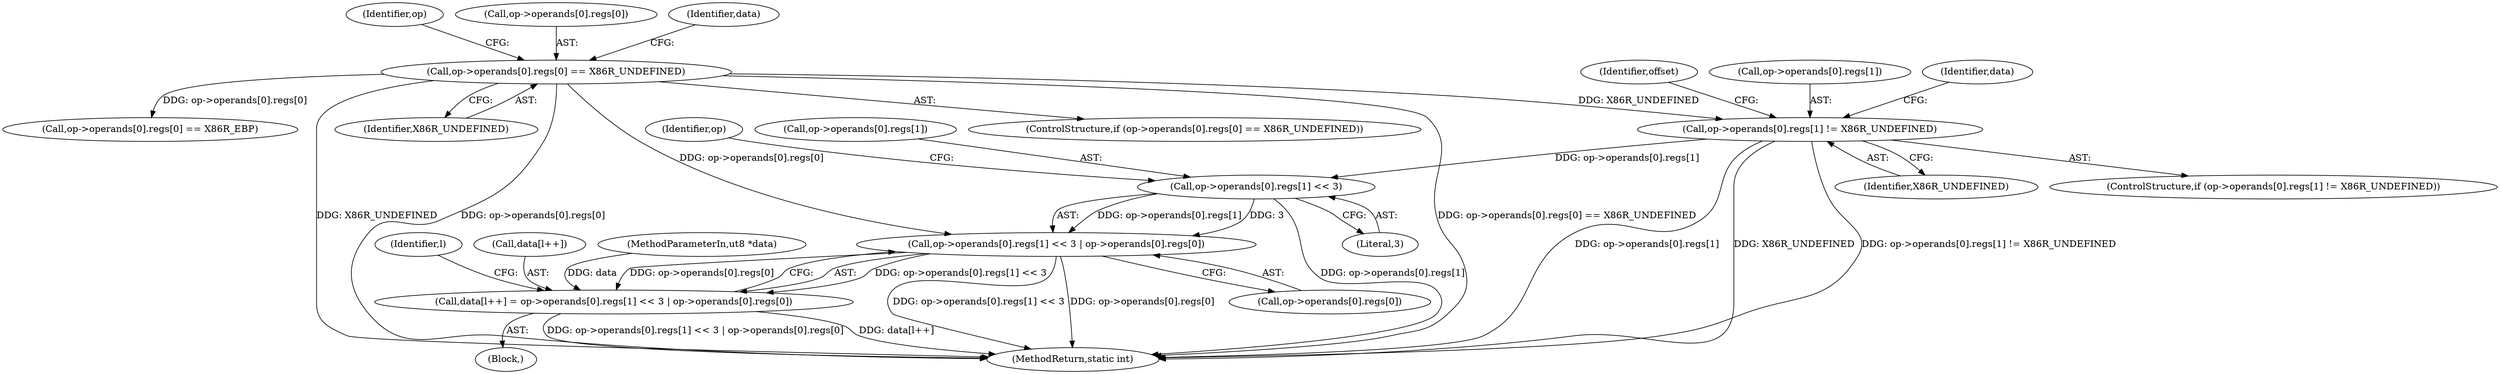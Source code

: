 digraph "0_radare2_f17bfd9f1da05f30f23a4dd05e9d2363e1406948@API" {
"1001846" [label="(Call,op->operands[0].regs[1] << 3 | op->operands[0].regs[0])"];
"1001847" [label="(Call,op->operands[0].regs[1] << 3)"];
"1001813" [label="(Call,op->operands[0].regs[1] != X86R_UNDEFINED)"];
"1001741" [label="(Call,op->operands[0].regs[0] == X86R_UNDEFINED)"];
"1001841" [label="(Call,data[l++] = op->operands[0].regs[1] << 3 | op->operands[0].regs[0])"];
"1001806" [label="(Identifier,op)"];
"1001740" [label="(ControlStructure,if (op->operands[0].regs[0] == X86R_UNDEFINED))"];
"1001886" [label="(Call,op->operands[0].regs[0] == X86R_EBP)"];
"1001824" [label="(Block,)"];
"1001823" [label="(Identifier,X86R_UNDEFINED)"];
"1001842" [label="(Call,data[l++])"];
"1001857" [label="(Literal,3)"];
"1001813" [label="(Call,op->operands[0].regs[1] != X86R_UNDEFINED)"];
"1000104" [label="(MethodParameterIn,ut8 *data)"];
"1001847" [label="(Call,op->operands[0].regs[1] << 3)"];
"1001741" [label="(Call,op->operands[0].regs[0] == X86R_UNDEFINED)"];
"1001870" [label="(Identifier,offset)"];
"1001858" [label="(Call,op->operands[0].regs[0])"];
"1001846" [label="(Call,op->operands[0].regs[1] << 3 | op->operands[0].regs[0])"];
"1001751" [label="(Identifier,X86R_UNDEFINED)"];
"1003220" [label="(MethodReturn,static int)"];
"1001862" [label="(Identifier,op)"];
"1001841" [label="(Call,data[l++] = op->operands[0].regs[1] << 3 | op->operands[0].regs[0])"];
"1001742" [label="(Call,op->operands[0].regs[0])"];
"1001812" [label="(ControlStructure,if (op->operands[0].regs[1] != X86R_UNDEFINED))"];
"1001868" [label="(Identifier,l)"];
"1001814" [label="(Call,op->operands[0].regs[1])"];
"1001755" [label="(Identifier,data)"];
"1001827" [label="(Identifier,data)"];
"1001848" [label="(Call,op->operands[0].regs[1])"];
"1001846" -> "1001841"  [label="AST: "];
"1001846" -> "1001858"  [label="CFG: "];
"1001847" -> "1001846"  [label="AST: "];
"1001858" -> "1001846"  [label="AST: "];
"1001841" -> "1001846"  [label="CFG: "];
"1001846" -> "1003220"  [label="DDG: op->operands[0].regs[0]"];
"1001846" -> "1003220"  [label="DDG: op->operands[0].regs[1] << 3"];
"1001846" -> "1001841"  [label="DDG: op->operands[0].regs[1] << 3"];
"1001846" -> "1001841"  [label="DDG: op->operands[0].regs[0]"];
"1001847" -> "1001846"  [label="DDG: op->operands[0].regs[1]"];
"1001847" -> "1001846"  [label="DDG: 3"];
"1001741" -> "1001846"  [label="DDG: op->operands[0].regs[0]"];
"1001847" -> "1001857"  [label="CFG: "];
"1001848" -> "1001847"  [label="AST: "];
"1001857" -> "1001847"  [label="AST: "];
"1001862" -> "1001847"  [label="CFG: "];
"1001847" -> "1003220"  [label="DDG: op->operands[0].regs[1]"];
"1001813" -> "1001847"  [label="DDG: op->operands[0].regs[1]"];
"1001813" -> "1001812"  [label="AST: "];
"1001813" -> "1001823"  [label="CFG: "];
"1001814" -> "1001813"  [label="AST: "];
"1001823" -> "1001813"  [label="AST: "];
"1001827" -> "1001813"  [label="CFG: "];
"1001870" -> "1001813"  [label="CFG: "];
"1001813" -> "1003220"  [label="DDG: X86R_UNDEFINED"];
"1001813" -> "1003220"  [label="DDG: op->operands[0].regs[1] != X86R_UNDEFINED"];
"1001813" -> "1003220"  [label="DDG: op->operands[0].regs[1]"];
"1001741" -> "1001813"  [label="DDG: X86R_UNDEFINED"];
"1001741" -> "1001740"  [label="AST: "];
"1001741" -> "1001751"  [label="CFG: "];
"1001742" -> "1001741"  [label="AST: "];
"1001751" -> "1001741"  [label="AST: "];
"1001755" -> "1001741"  [label="CFG: "];
"1001806" -> "1001741"  [label="CFG: "];
"1001741" -> "1003220"  [label="DDG: X86R_UNDEFINED"];
"1001741" -> "1003220"  [label="DDG: op->operands[0].regs[0]"];
"1001741" -> "1003220"  [label="DDG: op->operands[0].regs[0] == X86R_UNDEFINED"];
"1001741" -> "1001886"  [label="DDG: op->operands[0].regs[0]"];
"1001841" -> "1001824"  [label="AST: "];
"1001842" -> "1001841"  [label="AST: "];
"1001868" -> "1001841"  [label="CFG: "];
"1001841" -> "1003220"  [label="DDG: op->operands[0].regs[1] << 3 | op->operands[0].regs[0]"];
"1001841" -> "1003220"  [label="DDG: data[l++]"];
"1000104" -> "1001841"  [label="DDG: data"];
}
